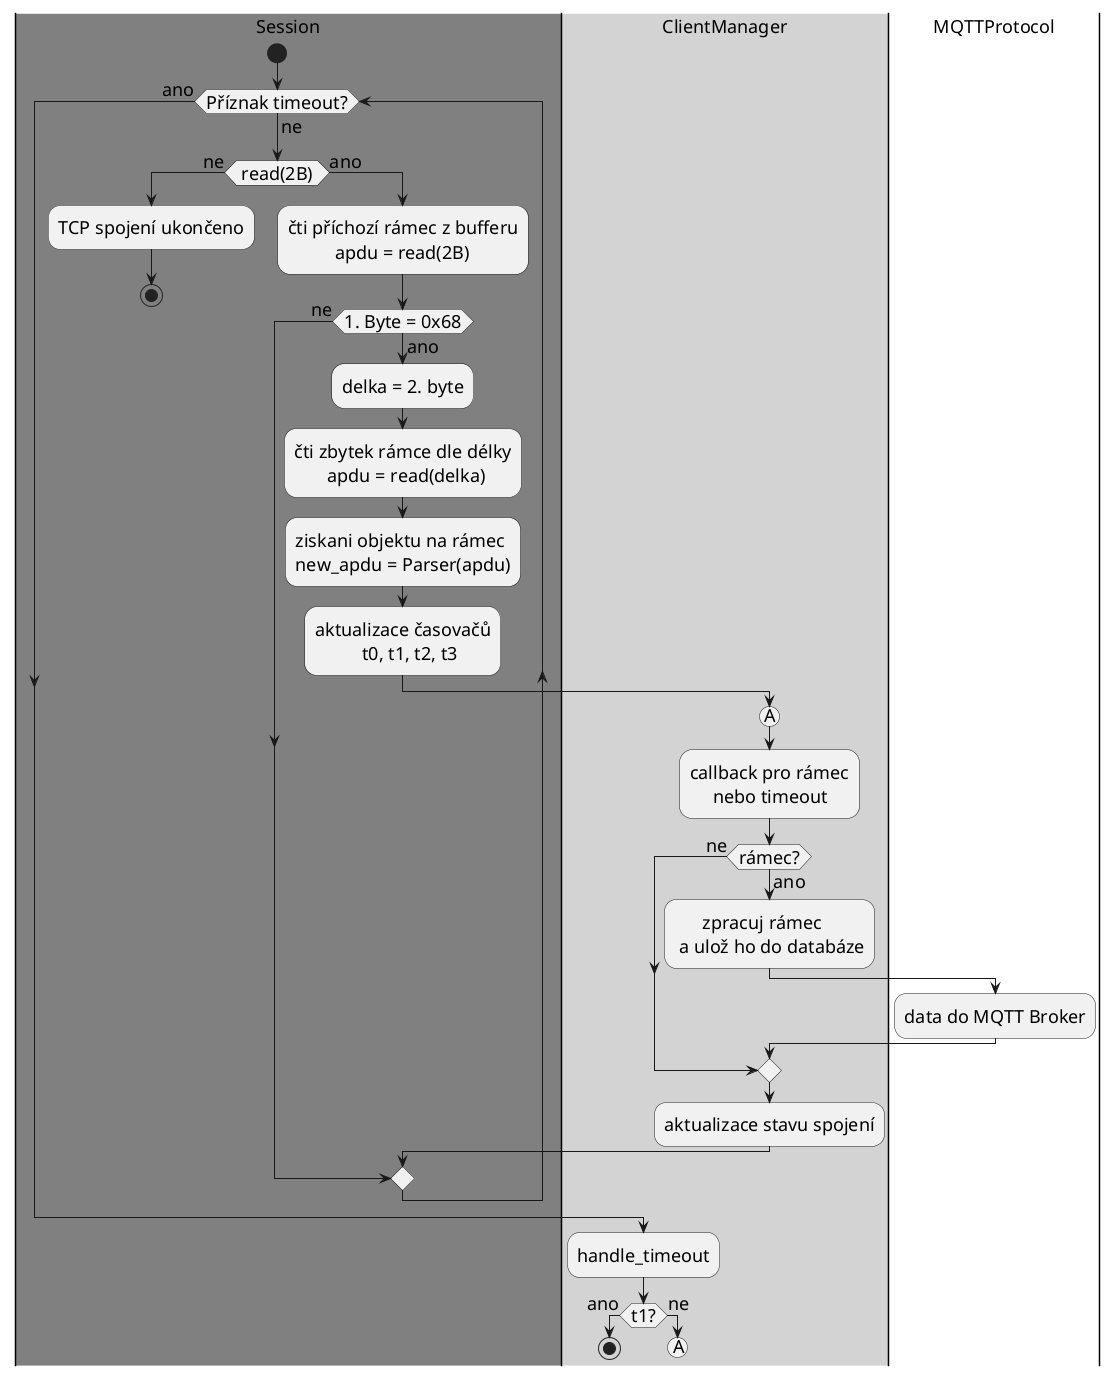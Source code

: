 @startuml
skinparam DefaultFontSize 18

|#grey|Session|
start
while (Příznak timeout?) is (ne)
    if ( read(2B) )  is (ne) then
        :TCP spojení ukončeno;
        stop
    else (ano)
        |#grey|Session|
        :čti příchozí rámec z bufferu\n          apdu = read(2B);

        if (1. Byte = 0x68) is (ne) then
        else (ano)
            :delka = 2. byte;
            :čti zbytek rámce dle délky\n       apdu = read(delka);
            :ziskani objektu na rámec\nnew_apdu = Parser(apdu);
            :aktualizace časovačů\n          t0, t1, t2, t3;


            |#lightgray|ClientManager|
            (A)
            :callback pro rámec\n     nebo timeout;
            if (rámec?) is (ano) then
                :      zpracuj rámec\n a ulož ho do databáze;
                |MQTTProtocol|
                :data do MQTT Broker;
            else (ne)
            endif
                |#lightgray|ClientManager|
                :aktualizace stavu spojení;
        endif
    endif
endwhile (ano)
:handle_timeout;
if (t1?) is (ano) then
         stop
         else (ne)
         (A)
         detach
        endif
@enduml
